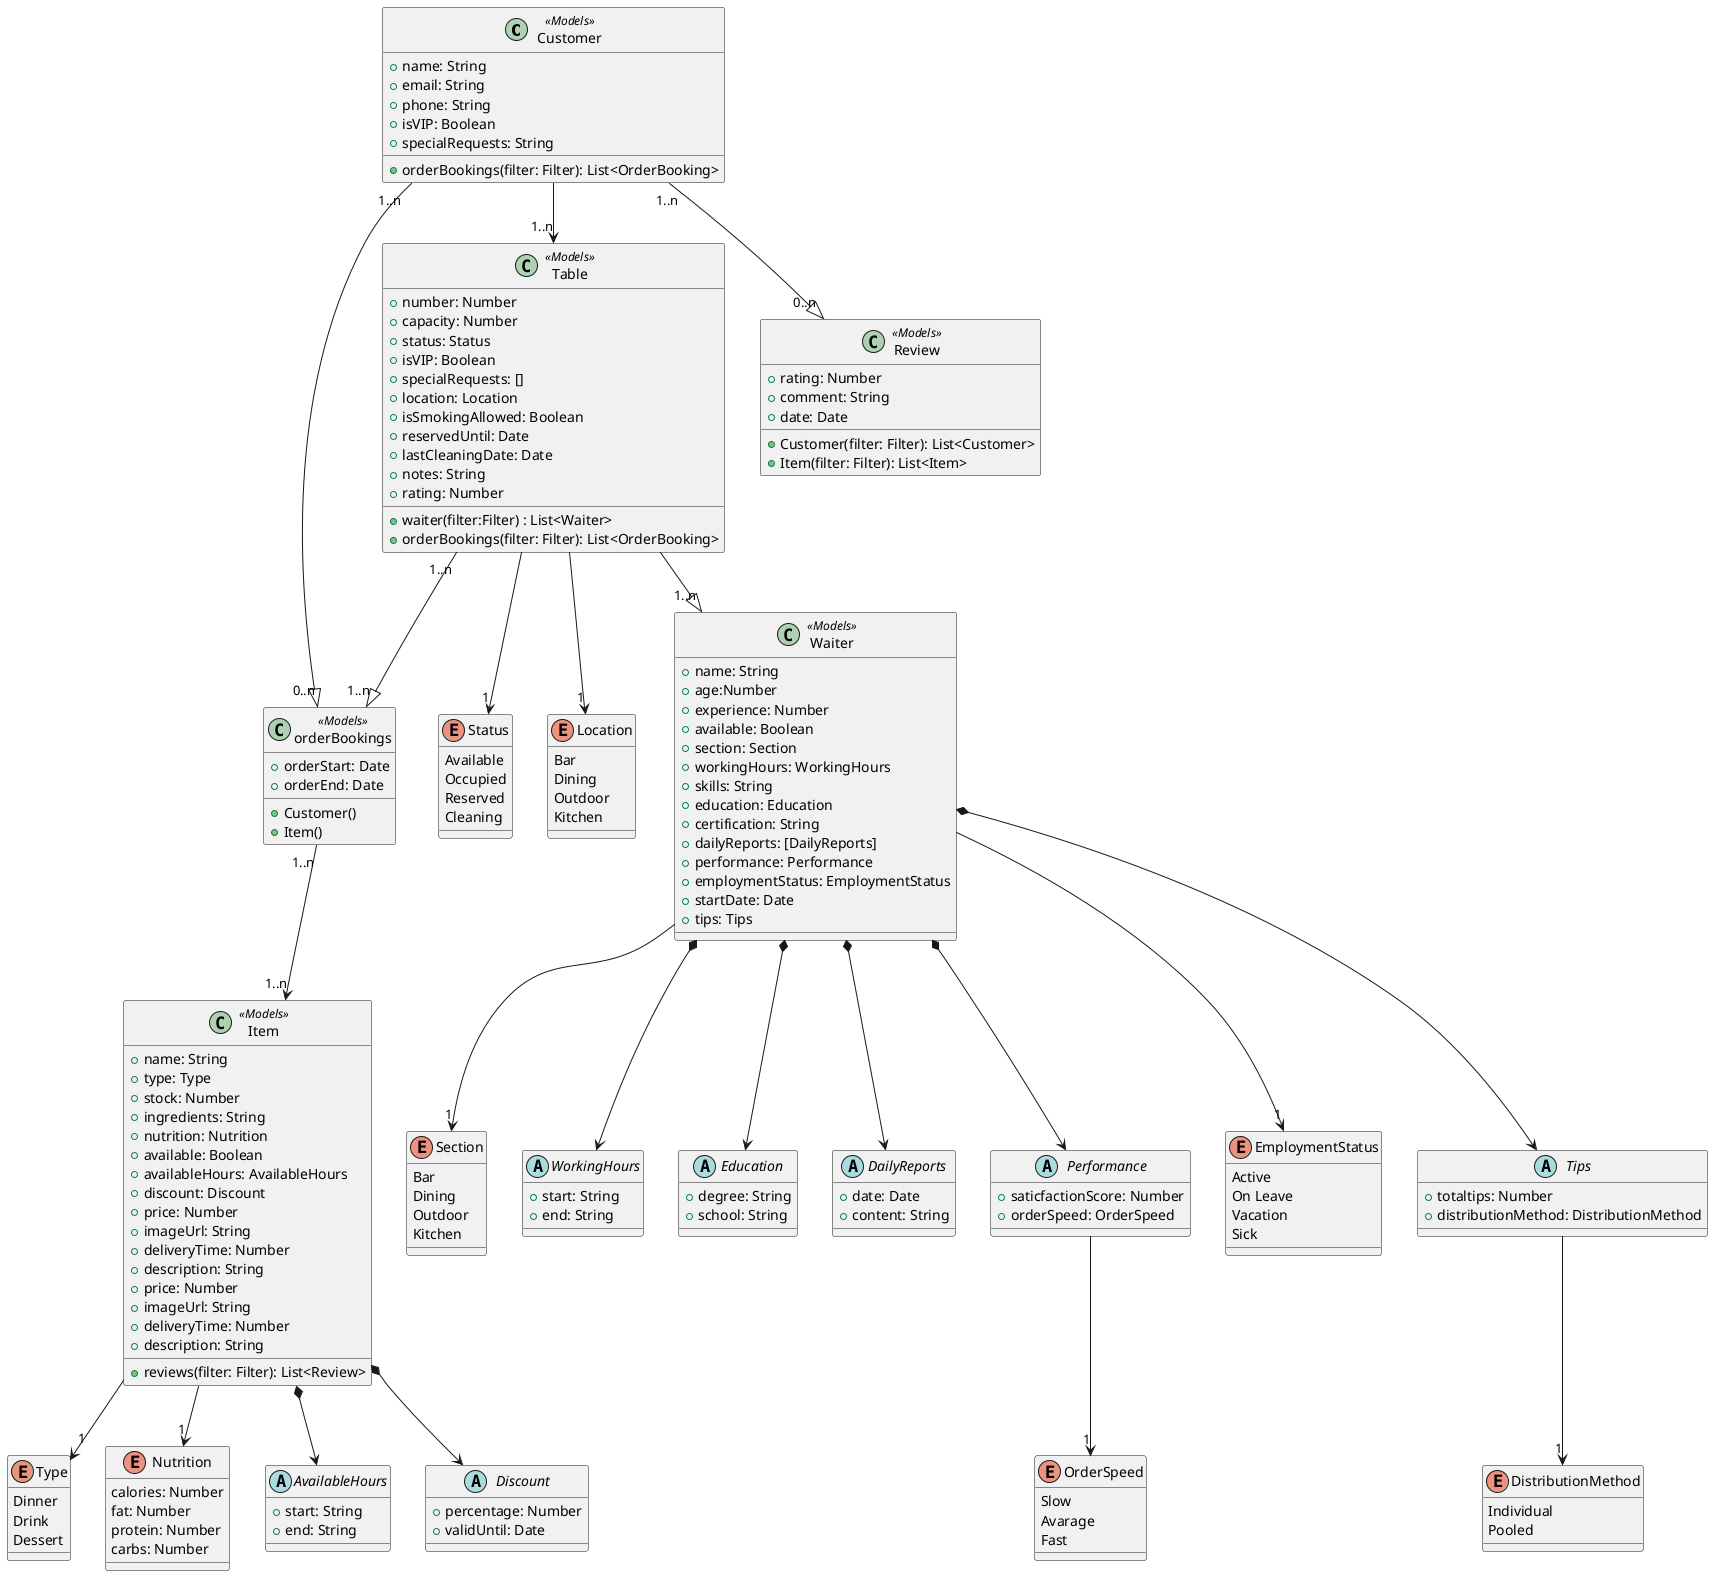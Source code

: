 @startuml

class Customer <<Models>> {
    + name: String
    + email: String
    + phone: String
    + isVIP: Boolean
    + specialRequests: String
    + orderBookings(filter: Filter): List<OrderBooking>
}

class orderBookings <<Models>> {
    + orderStart: Date
    + orderEnd: Date
    + Customer()
    + Item()
}

class Table <<Models>> {
    + number: Number
    + capacity: Number
    + status: Status
    + isVIP: Boolean
    + specialRequests: []
    + location: Location
    + isSmokingAllowed: Boolean
    + reservedUntil: Date
    + lastCleaningDate: Date
    + notes: String
    + rating: Number
    + waiter(filter:Filter) : List<Waiter>
    + orderBookings(filter: Filter): List<OrderBooking>
}

enum Status {
    Available
    Occupied
    Reserved
    Cleaning
}

enum Location {
    Bar
    Dining
    Outdoor
    Kitchen
}

class Waiter <<Models>> {
    + name: String
    + age:Number
    + experience: Number
    + available: Boolean
    + section: Section
    + workingHours: WorkingHours
    + skills: String
    + education: Education
    + certification: String
    + dailyReports: [DailyReports]
    + performance: Performance
    + employmentStatus: EmploymentStatus
    + startDate: Date
    + tips: Tips
}

enum Section {
    Bar
    Dining
    Outdoor
    Kitchen
}

abstract class WorkingHours {
    + start: String
    + end: String
}

abstract class Education {
    + degree: String
    + school: String
}

abstract class DailyReports {
    + date: Date
    + content: String
}

abstract class Performance {
    + saticfactionScore: Number
    + orderSpeed: OrderSpeed
}

enum OrderSpeed {
    Slow
    Avarage
    Fast
}

enum EmploymentStatus {
    Active
    On Leave
    Vacation
    Sick
}

abstract class Tips {
    + totaltips: Number
    + distributionMethod: DistributionMethod
}

enum DistributionMethod {
    Individual
    Pooled
}

class Item <<Models>> {
    + name: String
    + type: Type
    + stock: Number
    + ingredients: String
    + nutrition: Nutrition
    + available: Boolean
    + availableHours: AvailableHours
    + reviews(filter: Filter): List<Review>
    + discount: Discount
    + price: Number
    + imageUrl: String
    + deliveryTime: Number
    + description: String
    + price: Number
    + imageUrl: String
    + deliveryTime: Number
    + description: String
}

enum Type {
    Dinner
    Drink
    Dessert
}

enum Nutrition {
    calories: Number
    fat: Number
    protein: Number
    carbs: Number
}

abstract class AvailableHours {
    + start: String
    + end: String
}

abstract class Discount {
    + percentage: Number
    + validUntil: Date
}

class Review <<Models>> {
    + Customer(filter: Filter): List<Customer>
    + Item(filter: Filter): List<Item>
    + rating: Number
    + comment: String
    + date: Date
}


Customer "1..n" --|> "0..n" orderBookings
Customer --> "1..n" Table
Customer "1..n" --|> "0..n" Review
' Table -down-|> Waiter
' Table -down-> "1..n" orderBookings
Table --> "1" Status
Table --> "1" Location
Table "1..n" --|> "1..n" orderBookings
Table --|> "1..n" Waiter
Waiter --> "1" Section
Waiter *--> WorkingHours
Waiter *--> Education
Waiter *--> DailyReports
Waiter *--> Performance
Waiter --> "1" EmploymentStatus
Waiter *-->  Tips
Tips --> "1" DistributionMethod
Performance --> "1" OrderSpeed
Item --> "1" Type
Item --> "1" Nutrition
Item *--> AvailableHours
Item *--> Discount
orderBookings "1..n" --> "1..n" Item

' created by Yuksel

@enduml